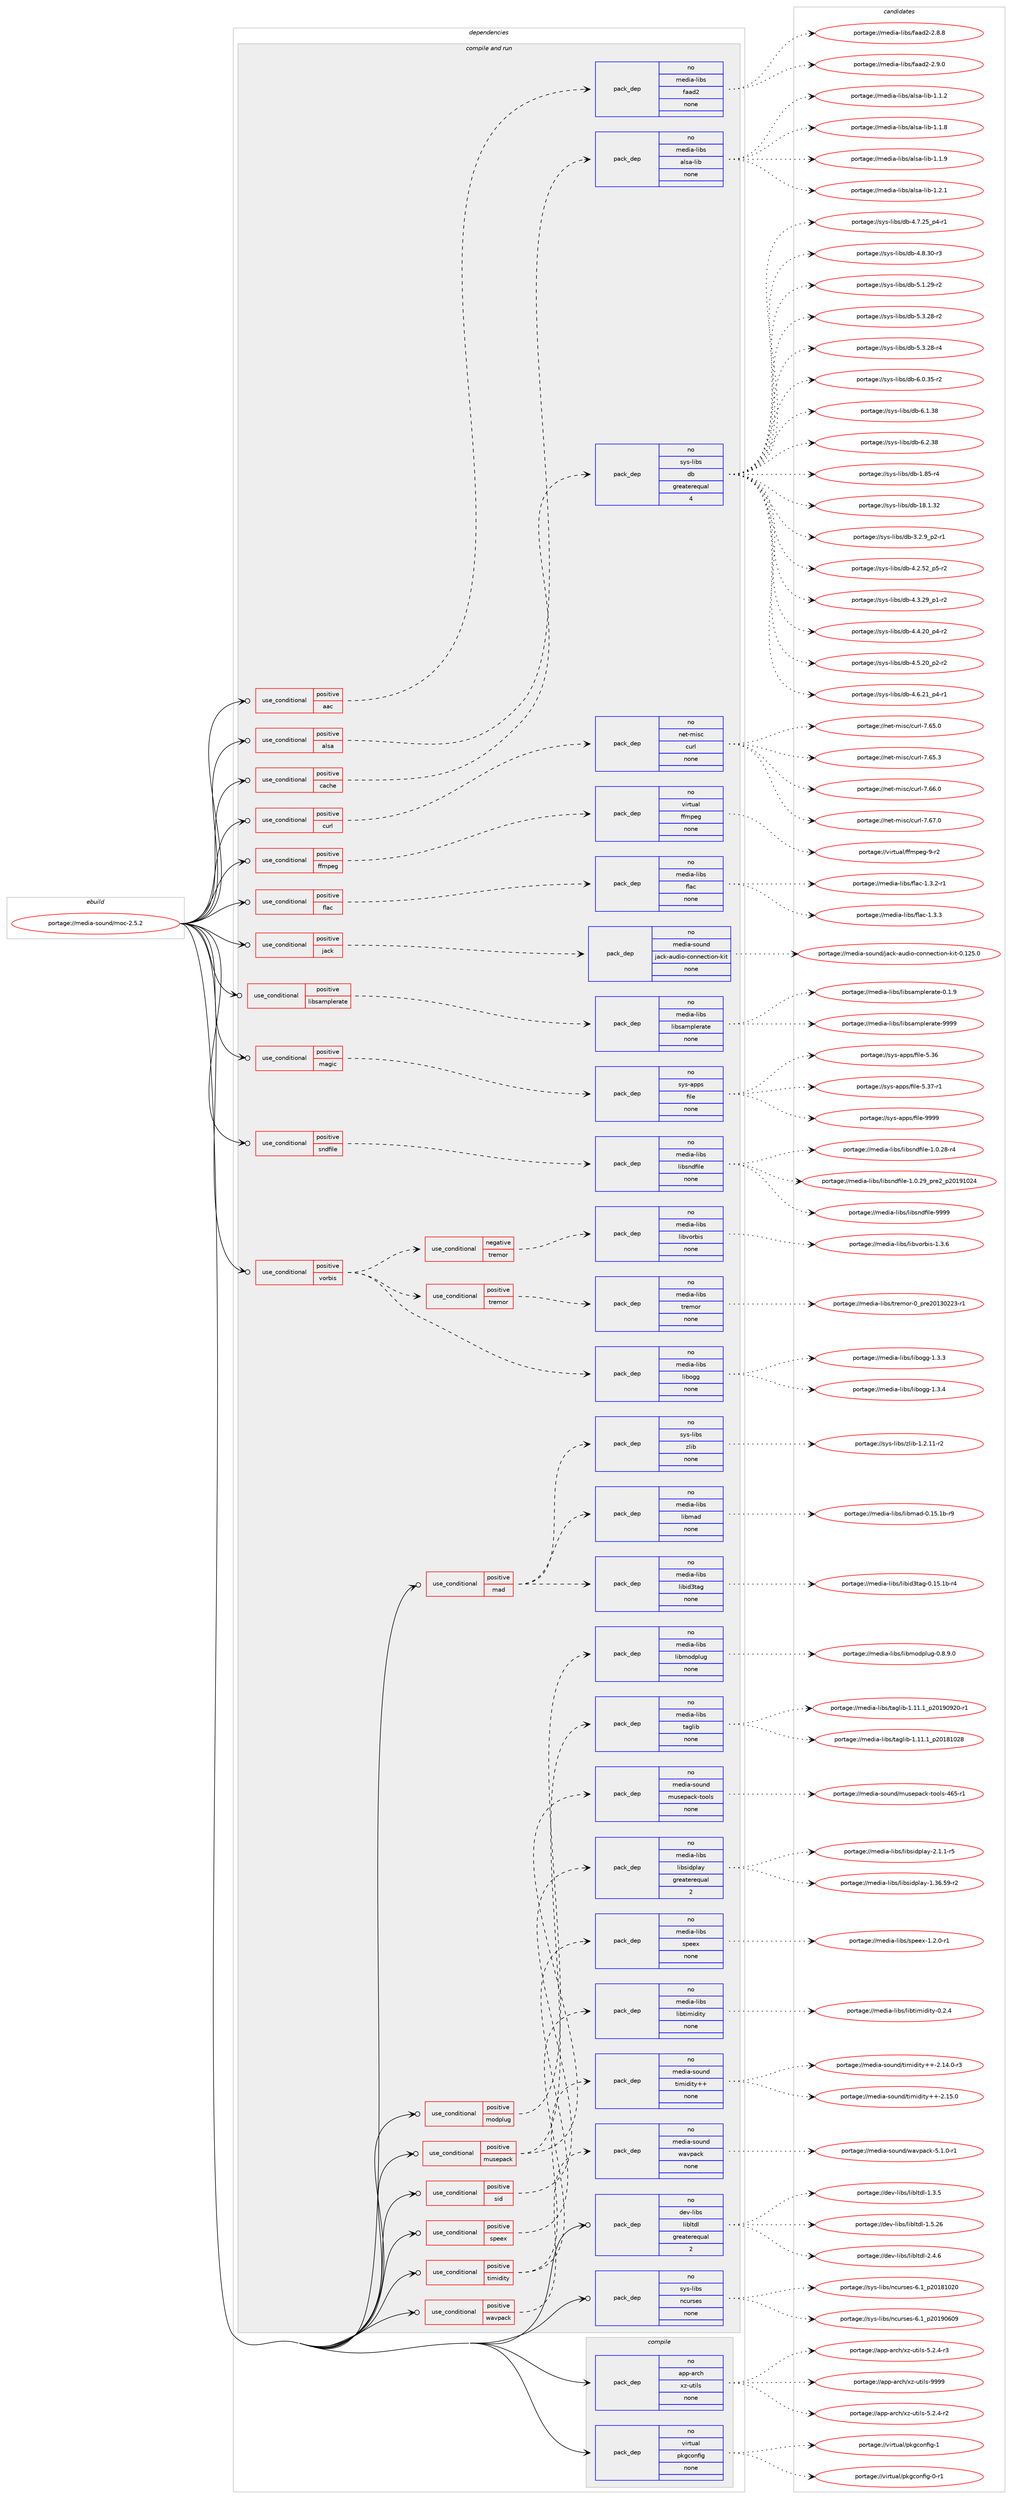 digraph prolog {

# *************
# Graph options
# *************

newrank=true;
concentrate=true;
compound=true;
graph [rankdir=LR,fontname=Helvetica,fontsize=10,ranksep=1.5];#, ranksep=2.5, nodesep=0.2];
edge  [arrowhead=vee];
node  [fontname=Helvetica,fontsize=10];

# **********
# The ebuild
# **********

subgraph cluster_leftcol {
color=gray;
rank=same;
label=<<i>ebuild</i>>;
id [label="portage://media-sound/moc-2.5.2", color=red, width=4, href="../media-sound/moc-2.5.2.svg"];
}

# ****************
# The dependencies
# ****************

subgraph cluster_midcol {
color=gray;
label=<<i>dependencies</i>>;
subgraph cluster_compile {
fillcolor="#eeeeee";
style=filled;
label=<<i>compile</i>>;
subgraph pack245144 {
dependency333395 [label=<<TABLE BORDER="0" CELLBORDER="1" CELLSPACING="0" CELLPADDING="4" WIDTH="220"><TR><TD ROWSPAN="6" CELLPADDING="30">pack_dep</TD></TR><TR><TD WIDTH="110">no</TD></TR><TR><TD>app-arch</TD></TR><TR><TD>xz-utils</TD></TR><TR><TD>none</TD></TR><TR><TD></TD></TR></TABLE>>, shape=none, color=blue];
}
id:e -> dependency333395:w [weight=20,style="solid",arrowhead="vee"];
subgraph pack245145 {
dependency333396 [label=<<TABLE BORDER="0" CELLBORDER="1" CELLSPACING="0" CELLPADDING="4" WIDTH="220"><TR><TD ROWSPAN="6" CELLPADDING="30">pack_dep</TD></TR><TR><TD WIDTH="110">no</TD></TR><TR><TD>virtual</TD></TR><TR><TD>pkgconfig</TD></TR><TR><TD>none</TD></TR><TR><TD></TD></TR></TABLE>>, shape=none, color=blue];
}
id:e -> dependency333396:w [weight=20,style="solid",arrowhead="vee"];
}
subgraph cluster_compileandrun {
fillcolor="#eeeeee";
style=filled;
label=<<i>compile and run</i>>;
subgraph cond82780 {
dependency333397 [label=<<TABLE BORDER="0" CELLBORDER="1" CELLSPACING="0" CELLPADDING="4"><TR><TD ROWSPAN="3" CELLPADDING="10">use_conditional</TD></TR><TR><TD>positive</TD></TR><TR><TD>aac</TD></TR></TABLE>>, shape=none, color=red];
subgraph pack245146 {
dependency333398 [label=<<TABLE BORDER="0" CELLBORDER="1" CELLSPACING="0" CELLPADDING="4" WIDTH="220"><TR><TD ROWSPAN="6" CELLPADDING="30">pack_dep</TD></TR><TR><TD WIDTH="110">no</TD></TR><TR><TD>media-libs</TD></TR><TR><TD>faad2</TD></TR><TR><TD>none</TD></TR><TR><TD></TD></TR></TABLE>>, shape=none, color=blue];
}
dependency333397:e -> dependency333398:w [weight=20,style="dashed",arrowhead="vee"];
}
id:e -> dependency333397:w [weight=20,style="solid",arrowhead="odotvee"];
subgraph cond82781 {
dependency333399 [label=<<TABLE BORDER="0" CELLBORDER="1" CELLSPACING="0" CELLPADDING="4"><TR><TD ROWSPAN="3" CELLPADDING="10">use_conditional</TD></TR><TR><TD>positive</TD></TR><TR><TD>alsa</TD></TR></TABLE>>, shape=none, color=red];
subgraph pack245147 {
dependency333400 [label=<<TABLE BORDER="0" CELLBORDER="1" CELLSPACING="0" CELLPADDING="4" WIDTH="220"><TR><TD ROWSPAN="6" CELLPADDING="30">pack_dep</TD></TR><TR><TD WIDTH="110">no</TD></TR><TR><TD>media-libs</TD></TR><TR><TD>alsa-lib</TD></TR><TR><TD>none</TD></TR><TR><TD></TD></TR></TABLE>>, shape=none, color=blue];
}
dependency333399:e -> dependency333400:w [weight=20,style="dashed",arrowhead="vee"];
}
id:e -> dependency333399:w [weight=20,style="solid",arrowhead="odotvee"];
subgraph cond82782 {
dependency333401 [label=<<TABLE BORDER="0" CELLBORDER="1" CELLSPACING="0" CELLPADDING="4"><TR><TD ROWSPAN="3" CELLPADDING="10">use_conditional</TD></TR><TR><TD>positive</TD></TR><TR><TD>cache</TD></TR></TABLE>>, shape=none, color=red];
subgraph pack245148 {
dependency333402 [label=<<TABLE BORDER="0" CELLBORDER="1" CELLSPACING="0" CELLPADDING="4" WIDTH="220"><TR><TD ROWSPAN="6" CELLPADDING="30">pack_dep</TD></TR><TR><TD WIDTH="110">no</TD></TR><TR><TD>sys-libs</TD></TR><TR><TD>db</TD></TR><TR><TD>greaterequal</TD></TR><TR><TD>4</TD></TR></TABLE>>, shape=none, color=blue];
}
dependency333401:e -> dependency333402:w [weight=20,style="dashed",arrowhead="vee"];
}
id:e -> dependency333401:w [weight=20,style="solid",arrowhead="odotvee"];
subgraph cond82783 {
dependency333403 [label=<<TABLE BORDER="0" CELLBORDER="1" CELLSPACING="0" CELLPADDING="4"><TR><TD ROWSPAN="3" CELLPADDING="10">use_conditional</TD></TR><TR><TD>positive</TD></TR><TR><TD>curl</TD></TR></TABLE>>, shape=none, color=red];
subgraph pack245149 {
dependency333404 [label=<<TABLE BORDER="0" CELLBORDER="1" CELLSPACING="0" CELLPADDING="4" WIDTH="220"><TR><TD ROWSPAN="6" CELLPADDING="30">pack_dep</TD></TR><TR><TD WIDTH="110">no</TD></TR><TR><TD>net-misc</TD></TR><TR><TD>curl</TD></TR><TR><TD>none</TD></TR><TR><TD></TD></TR></TABLE>>, shape=none, color=blue];
}
dependency333403:e -> dependency333404:w [weight=20,style="dashed",arrowhead="vee"];
}
id:e -> dependency333403:w [weight=20,style="solid",arrowhead="odotvee"];
subgraph cond82784 {
dependency333405 [label=<<TABLE BORDER="0" CELLBORDER="1" CELLSPACING="0" CELLPADDING="4"><TR><TD ROWSPAN="3" CELLPADDING="10">use_conditional</TD></TR><TR><TD>positive</TD></TR><TR><TD>ffmpeg</TD></TR></TABLE>>, shape=none, color=red];
subgraph pack245150 {
dependency333406 [label=<<TABLE BORDER="0" CELLBORDER="1" CELLSPACING="0" CELLPADDING="4" WIDTH="220"><TR><TD ROWSPAN="6" CELLPADDING="30">pack_dep</TD></TR><TR><TD WIDTH="110">no</TD></TR><TR><TD>virtual</TD></TR><TR><TD>ffmpeg</TD></TR><TR><TD>none</TD></TR><TR><TD></TD></TR></TABLE>>, shape=none, color=blue];
}
dependency333405:e -> dependency333406:w [weight=20,style="dashed",arrowhead="vee"];
}
id:e -> dependency333405:w [weight=20,style="solid",arrowhead="odotvee"];
subgraph cond82785 {
dependency333407 [label=<<TABLE BORDER="0" CELLBORDER="1" CELLSPACING="0" CELLPADDING="4"><TR><TD ROWSPAN="3" CELLPADDING="10">use_conditional</TD></TR><TR><TD>positive</TD></TR><TR><TD>flac</TD></TR></TABLE>>, shape=none, color=red];
subgraph pack245151 {
dependency333408 [label=<<TABLE BORDER="0" CELLBORDER="1" CELLSPACING="0" CELLPADDING="4" WIDTH="220"><TR><TD ROWSPAN="6" CELLPADDING="30">pack_dep</TD></TR><TR><TD WIDTH="110">no</TD></TR><TR><TD>media-libs</TD></TR><TR><TD>flac</TD></TR><TR><TD>none</TD></TR><TR><TD></TD></TR></TABLE>>, shape=none, color=blue];
}
dependency333407:e -> dependency333408:w [weight=20,style="dashed",arrowhead="vee"];
}
id:e -> dependency333407:w [weight=20,style="solid",arrowhead="odotvee"];
subgraph cond82786 {
dependency333409 [label=<<TABLE BORDER="0" CELLBORDER="1" CELLSPACING="0" CELLPADDING="4"><TR><TD ROWSPAN="3" CELLPADDING="10">use_conditional</TD></TR><TR><TD>positive</TD></TR><TR><TD>jack</TD></TR></TABLE>>, shape=none, color=red];
subgraph pack245152 {
dependency333410 [label=<<TABLE BORDER="0" CELLBORDER="1" CELLSPACING="0" CELLPADDING="4" WIDTH="220"><TR><TD ROWSPAN="6" CELLPADDING="30">pack_dep</TD></TR><TR><TD WIDTH="110">no</TD></TR><TR><TD>media-sound</TD></TR><TR><TD>jack-audio-connection-kit</TD></TR><TR><TD>none</TD></TR><TR><TD></TD></TR></TABLE>>, shape=none, color=blue];
}
dependency333409:e -> dependency333410:w [weight=20,style="dashed",arrowhead="vee"];
}
id:e -> dependency333409:w [weight=20,style="solid",arrowhead="odotvee"];
subgraph cond82787 {
dependency333411 [label=<<TABLE BORDER="0" CELLBORDER="1" CELLSPACING="0" CELLPADDING="4"><TR><TD ROWSPAN="3" CELLPADDING="10">use_conditional</TD></TR><TR><TD>positive</TD></TR><TR><TD>libsamplerate</TD></TR></TABLE>>, shape=none, color=red];
subgraph pack245153 {
dependency333412 [label=<<TABLE BORDER="0" CELLBORDER="1" CELLSPACING="0" CELLPADDING="4" WIDTH="220"><TR><TD ROWSPAN="6" CELLPADDING="30">pack_dep</TD></TR><TR><TD WIDTH="110">no</TD></TR><TR><TD>media-libs</TD></TR><TR><TD>libsamplerate</TD></TR><TR><TD>none</TD></TR><TR><TD></TD></TR></TABLE>>, shape=none, color=blue];
}
dependency333411:e -> dependency333412:w [weight=20,style="dashed",arrowhead="vee"];
}
id:e -> dependency333411:w [weight=20,style="solid",arrowhead="odotvee"];
subgraph cond82788 {
dependency333413 [label=<<TABLE BORDER="0" CELLBORDER="1" CELLSPACING="0" CELLPADDING="4"><TR><TD ROWSPAN="3" CELLPADDING="10">use_conditional</TD></TR><TR><TD>positive</TD></TR><TR><TD>mad</TD></TR></TABLE>>, shape=none, color=red];
subgraph pack245154 {
dependency333414 [label=<<TABLE BORDER="0" CELLBORDER="1" CELLSPACING="0" CELLPADDING="4" WIDTH="220"><TR><TD ROWSPAN="6" CELLPADDING="30">pack_dep</TD></TR><TR><TD WIDTH="110">no</TD></TR><TR><TD>media-libs</TD></TR><TR><TD>libmad</TD></TR><TR><TD>none</TD></TR><TR><TD></TD></TR></TABLE>>, shape=none, color=blue];
}
dependency333413:e -> dependency333414:w [weight=20,style="dashed",arrowhead="vee"];
subgraph pack245155 {
dependency333415 [label=<<TABLE BORDER="0" CELLBORDER="1" CELLSPACING="0" CELLPADDING="4" WIDTH="220"><TR><TD ROWSPAN="6" CELLPADDING="30">pack_dep</TD></TR><TR><TD WIDTH="110">no</TD></TR><TR><TD>sys-libs</TD></TR><TR><TD>zlib</TD></TR><TR><TD>none</TD></TR><TR><TD></TD></TR></TABLE>>, shape=none, color=blue];
}
dependency333413:e -> dependency333415:w [weight=20,style="dashed",arrowhead="vee"];
subgraph pack245156 {
dependency333416 [label=<<TABLE BORDER="0" CELLBORDER="1" CELLSPACING="0" CELLPADDING="4" WIDTH="220"><TR><TD ROWSPAN="6" CELLPADDING="30">pack_dep</TD></TR><TR><TD WIDTH="110">no</TD></TR><TR><TD>media-libs</TD></TR><TR><TD>libid3tag</TD></TR><TR><TD>none</TD></TR><TR><TD></TD></TR></TABLE>>, shape=none, color=blue];
}
dependency333413:e -> dependency333416:w [weight=20,style="dashed",arrowhead="vee"];
}
id:e -> dependency333413:w [weight=20,style="solid",arrowhead="odotvee"];
subgraph cond82789 {
dependency333417 [label=<<TABLE BORDER="0" CELLBORDER="1" CELLSPACING="0" CELLPADDING="4"><TR><TD ROWSPAN="3" CELLPADDING="10">use_conditional</TD></TR><TR><TD>positive</TD></TR><TR><TD>magic</TD></TR></TABLE>>, shape=none, color=red];
subgraph pack245157 {
dependency333418 [label=<<TABLE BORDER="0" CELLBORDER="1" CELLSPACING="0" CELLPADDING="4" WIDTH="220"><TR><TD ROWSPAN="6" CELLPADDING="30">pack_dep</TD></TR><TR><TD WIDTH="110">no</TD></TR><TR><TD>sys-apps</TD></TR><TR><TD>file</TD></TR><TR><TD>none</TD></TR><TR><TD></TD></TR></TABLE>>, shape=none, color=blue];
}
dependency333417:e -> dependency333418:w [weight=20,style="dashed",arrowhead="vee"];
}
id:e -> dependency333417:w [weight=20,style="solid",arrowhead="odotvee"];
subgraph cond82790 {
dependency333419 [label=<<TABLE BORDER="0" CELLBORDER="1" CELLSPACING="0" CELLPADDING="4"><TR><TD ROWSPAN="3" CELLPADDING="10">use_conditional</TD></TR><TR><TD>positive</TD></TR><TR><TD>modplug</TD></TR></TABLE>>, shape=none, color=red];
subgraph pack245158 {
dependency333420 [label=<<TABLE BORDER="0" CELLBORDER="1" CELLSPACING="0" CELLPADDING="4" WIDTH="220"><TR><TD ROWSPAN="6" CELLPADDING="30">pack_dep</TD></TR><TR><TD WIDTH="110">no</TD></TR><TR><TD>media-libs</TD></TR><TR><TD>libmodplug</TD></TR><TR><TD>none</TD></TR><TR><TD></TD></TR></TABLE>>, shape=none, color=blue];
}
dependency333419:e -> dependency333420:w [weight=20,style="dashed",arrowhead="vee"];
}
id:e -> dependency333419:w [weight=20,style="solid",arrowhead="odotvee"];
subgraph cond82791 {
dependency333421 [label=<<TABLE BORDER="0" CELLBORDER="1" CELLSPACING="0" CELLPADDING="4"><TR><TD ROWSPAN="3" CELLPADDING="10">use_conditional</TD></TR><TR><TD>positive</TD></TR><TR><TD>musepack</TD></TR></TABLE>>, shape=none, color=red];
subgraph pack245159 {
dependency333422 [label=<<TABLE BORDER="0" CELLBORDER="1" CELLSPACING="0" CELLPADDING="4" WIDTH="220"><TR><TD ROWSPAN="6" CELLPADDING="30">pack_dep</TD></TR><TR><TD WIDTH="110">no</TD></TR><TR><TD>media-sound</TD></TR><TR><TD>musepack-tools</TD></TR><TR><TD>none</TD></TR><TR><TD></TD></TR></TABLE>>, shape=none, color=blue];
}
dependency333421:e -> dependency333422:w [weight=20,style="dashed",arrowhead="vee"];
subgraph pack245160 {
dependency333423 [label=<<TABLE BORDER="0" CELLBORDER="1" CELLSPACING="0" CELLPADDING="4" WIDTH="220"><TR><TD ROWSPAN="6" CELLPADDING="30">pack_dep</TD></TR><TR><TD WIDTH="110">no</TD></TR><TR><TD>media-libs</TD></TR><TR><TD>taglib</TD></TR><TR><TD>none</TD></TR><TR><TD></TD></TR></TABLE>>, shape=none, color=blue];
}
dependency333421:e -> dependency333423:w [weight=20,style="dashed",arrowhead="vee"];
}
id:e -> dependency333421:w [weight=20,style="solid",arrowhead="odotvee"];
subgraph cond82792 {
dependency333424 [label=<<TABLE BORDER="0" CELLBORDER="1" CELLSPACING="0" CELLPADDING="4"><TR><TD ROWSPAN="3" CELLPADDING="10">use_conditional</TD></TR><TR><TD>positive</TD></TR><TR><TD>sid</TD></TR></TABLE>>, shape=none, color=red];
subgraph pack245161 {
dependency333425 [label=<<TABLE BORDER="0" CELLBORDER="1" CELLSPACING="0" CELLPADDING="4" WIDTH="220"><TR><TD ROWSPAN="6" CELLPADDING="30">pack_dep</TD></TR><TR><TD WIDTH="110">no</TD></TR><TR><TD>media-libs</TD></TR><TR><TD>libsidplay</TD></TR><TR><TD>greaterequal</TD></TR><TR><TD>2</TD></TR></TABLE>>, shape=none, color=blue];
}
dependency333424:e -> dependency333425:w [weight=20,style="dashed",arrowhead="vee"];
}
id:e -> dependency333424:w [weight=20,style="solid",arrowhead="odotvee"];
subgraph cond82793 {
dependency333426 [label=<<TABLE BORDER="0" CELLBORDER="1" CELLSPACING="0" CELLPADDING="4"><TR><TD ROWSPAN="3" CELLPADDING="10">use_conditional</TD></TR><TR><TD>positive</TD></TR><TR><TD>sndfile</TD></TR></TABLE>>, shape=none, color=red];
subgraph pack245162 {
dependency333427 [label=<<TABLE BORDER="0" CELLBORDER="1" CELLSPACING="0" CELLPADDING="4" WIDTH="220"><TR><TD ROWSPAN="6" CELLPADDING="30">pack_dep</TD></TR><TR><TD WIDTH="110">no</TD></TR><TR><TD>media-libs</TD></TR><TR><TD>libsndfile</TD></TR><TR><TD>none</TD></TR><TR><TD></TD></TR></TABLE>>, shape=none, color=blue];
}
dependency333426:e -> dependency333427:w [weight=20,style="dashed",arrowhead="vee"];
}
id:e -> dependency333426:w [weight=20,style="solid",arrowhead="odotvee"];
subgraph cond82794 {
dependency333428 [label=<<TABLE BORDER="0" CELLBORDER="1" CELLSPACING="0" CELLPADDING="4"><TR><TD ROWSPAN="3" CELLPADDING="10">use_conditional</TD></TR><TR><TD>positive</TD></TR><TR><TD>speex</TD></TR></TABLE>>, shape=none, color=red];
subgraph pack245163 {
dependency333429 [label=<<TABLE BORDER="0" CELLBORDER="1" CELLSPACING="0" CELLPADDING="4" WIDTH="220"><TR><TD ROWSPAN="6" CELLPADDING="30">pack_dep</TD></TR><TR><TD WIDTH="110">no</TD></TR><TR><TD>media-libs</TD></TR><TR><TD>speex</TD></TR><TR><TD>none</TD></TR><TR><TD></TD></TR></TABLE>>, shape=none, color=blue];
}
dependency333428:e -> dependency333429:w [weight=20,style="dashed",arrowhead="vee"];
}
id:e -> dependency333428:w [weight=20,style="solid",arrowhead="odotvee"];
subgraph cond82795 {
dependency333430 [label=<<TABLE BORDER="0" CELLBORDER="1" CELLSPACING="0" CELLPADDING="4"><TR><TD ROWSPAN="3" CELLPADDING="10">use_conditional</TD></TR><TR><TD>positive</TD></TR><TR><TD>timidity</TD></TR></TABLE>>, shape=none, color=red];
subgraph pack245164 {
dependency333431 [label=<<TABLE BORDER="0" CELLBORDER="1" CELLSPACING="0" CELLPADDING="4" WIDTH="220"><TR><TD ROWSPAN="6" CELLPADDING="30">pack_dep</TD></TR><TR><TD WIDTH="110">no</TD></TR><TR><TD>media-libs</TD></TR><TR><TD>libtimidity</TD></TR><TR><TD>none</TD></TR><TR><TD></TD></TR></TABLE>>, shape=none, color=blue];
}
dependency333430:e -> dependency333431:w [weight=20,style="dashed",arrowhead="vee"];
subgraph pack245165 {
dependency333432 [label=<<TABLE BORDER="0" CELLBORDER="1" CELLSPACING="0" CELLPADDING="4" WIDTH="220"><TR><TD ROWSPAN="6" CELLPADDING="30">pack_dep</TD></TR><TR><TD WIDTH="110">no</TD></TR><TR><TD>media-sound</TD></TR><TR><TD>timidity++</TD></TR><TR><TD>none</TD></TR><TR><TD></TD></TR></TABLE>>, shape=none, color=blue];
}
dependency333430:e -> dependency333432:w [weight=20,style="dashed",arrowhead="vee"];
}
id:e -> dependency333430:w [weight=20,style="solid",arrowhead="odotvee"];
subgraph cond82796 {
dependency333433 [label=<<TABLE BORDER="0" CELLBORDER="1" CELLSPACING="0" CELLPADDING="4"><TR><TD ROWSPAN="3" CELLPADDING="10">use_conditional</TD></TR><TR><TD>positive</TD></TR><TR><TD>vorbis</TD></TR></TABLE>>, shape=none, color=red];
subgraph pack245166 {
dependency333434 [label=<<TABLE BORDER="0" CELLBORDER="1" CELLSPACING="0" CELLPADDING="4" WIDTH="220"><TR><TD ROWSPAN="6" CELLPADDING="30">pack_dep</TD></TR><TR><TD WIDTH="110">no</TD></TR><TR><TD>media-libs</TD></TR><TR><TD>libogg</TD></TR><TR><TD>none</TD></TR><TR><TD></TD></TR></TABLE>>, shape=none, color=blue];
}
dependency333433:e -> dependency333434:w [weight=20,style="dashed",arrowhead="vee"];
subgraph cond82797 {
dependency333435 [label=<<TABLE BORDER="0" CELLBORDER="1" CELLSPACING="0" CELLPADDING="4"><TR><TD ROWSPAN="3" CELLPADDING="10">use_conditional</TD></TR><TR><TD>positive</TD></TR><TR><TD>tremor</TD></TR></TABLE>>, shape=none, color=red];
subgraph pack245167 {
dependency333436 [label=<<TABLE BORDER="0" CELLBORDER="1" CELLSPACING="0" CELLPADDING="4" WIDTH="220"><TR><TD ROWSPAN="6" CELLPADDING="30">pack_dep</TD></TR><TR><TD WIDTH="110">no</TD></TR><TR><TD>media-libs</TD></TR><TR><TD>tremor</TD></TR><TR><TD>none</TD></TR><TR><TD></TD></TR></TABLE>>, shape=none, color=blue];
}
dependency333435:e -> dependency333436:w [weight=20,style="dashed",arrowhead="vee"];
}
dependency333433:e -> dependency333435:w [weight=20,style="dashed",arrowhead="vee"];
subgraph cond82798 {
dependency333437 [label=<<TABLE BORDER="0" CELLBORDER="1" CELLSPACING="0" CELLPADDING="4"><TR><TD ROWSPAN="3" CELLPADDING="10">use_conditional</TD></TR><TR><TD>negative</TD></TR><TR><TD>tremor</TD></TR></TABLE>>, shape=none, color=red];
subgraph pack245168 {
dependency333438 [label=<<TABLE BORDER="0" CELLBORDER="1" CELLSPACING="0" CELLPADDING="4" WIDTH="220"><TR><TD ROWSPAN="6" CELLPADDING="30">pack_dep</TD></TR><TR><TD WIDTH="110">no</TD></TR><TR><TD>media-libs</TD></TR><TR><TD>libvorbis</TD></TR><TR><TD>none</TD></TR><TR><TD></TD></TR></TABLE>>, shape=none, color=blue];
}
dependency333437:e -> dependency333438:w [weight=20,style="dashed",arrowhead="vee"];
}
dependency333433:e -> dependency333437:w [weight=20,style="dashed",arrowhead="vee"];
}
id:e -> dependency333433:w [weight=20,style="solid",arrowhead="odotvee"];
subgraph cond82799 {
dependency333439 [label=<<TABLE BORDER="0" CELLBORDER="1" CELLSPACING="0" CELLPADDING="4"><TR><TD ROWSPAN="3" CELLPADDING="10">use_conditional</TD></TR><TR><TD>positive</TD></TR><TR><TD>wavpack</TD></TR></TABLE>>, shape=none, color=red];
subgraph pack245169 {
dependency333440 [label=<<TABLE BORDER="0" CELLBORDER="1" CELLSPACING="0" CELLPADDING="4" WIDTH="220"><TR><TD ROWSPAN="6" CELLPADDING="30">pack_dep</TD></TR><TR><TD WIDTH="110">no</TD></TR><TR><TD>media-sound</TD></TR><TR><TD>wavpack</TD></TR><TR><TD>none</TD></TR><TR><TD></TD></TR></TABLE>>, shape=none, color=blue];
}
dependency333439:e -> dependency333440:w [weight=20,style="dashed",arrowhead="vee"];
}
id:e -> dependency333439:w [weight=20,style="solid",arrowhead="odotvee"];
subgraph pack245170 {
dependency333441 [label=<<TABLE BORDER="0" CELLBORDER="1" CELLSPACING="0" CELLPADDING="4" WIDTH="220"><TR><TD ROWSPAN="6" CELLPADDING="30">pack_dep</TD></TR><TR><TD WIDTH="110">no</TD></TR><TR><TD>dev-libs</TD></TR><TR><TD>libltdl</TD></TR><TR><TD>greaterequal</TD></TR><TR><TD>2</TD></TR></TABLE>>, shape=none, color=blue];
}
id:e -> dependency333441:w [weight=20,style="solid",arrowhead="odotvee"];
subgraph pack245171 {
dependency333442 [label=<<TABLE BORDER="0" CELLBORDER="1" CELLSPACING="0" CELLPADDING="4" WIDTH="220"><TR><TD ROWSPAN="6" CELLPADDING="30">pack_dep</TD></TR><TR><TD WIDTH="110">no</TD></TR><TR><TD>sys-libs</TD></TR><TR><TD>ncurses</TD></TR><TR><TD>none</TD></TR><TR><TD></TD></TR></TABLE>>, shape=none, color=blue];
}
id:e -> dependency333442:w [weight=20,style="solid",arrowhead="odotvee"];
}
subgraph cluster_run {
fillcolor="#eeeeee";
style=filled;
label=<<i>run</i>>;
}
}

# **************
# The candidates
# **************

subgraph cluster_choices {
rank=same;
color=gray;
label=<<i>candidates</i>>;

subgraph choice245144 {
color=black;
nodesep=1;
choiceportage9711211245971149910447120122451171161051081154553465046524511450 [label="portage://app-arch/xz-utils-5.2.4-r2", color=red, width=4,href="../app-arch/xz-utils-5.2.4-r2.svg"];
choiceportage9711211245971149910447120122451171161051081154553465046524511451 [label="portage://app-arch/xz-utils-5.2.4-r3", color=red, width=4,href="../app-arch/xz-utils-5.2.4-r3.svg"];
choiceportage9711211245971149910447120122451171161051081154557575757 [label="portage://app-arch/xz-utils-9999", color=red, width=4,href="../app-arch/xz-utils-9999.svg"];
dependency333395:e -> choiceportage9711211245971149910447120122451171161051081154553465046524511450:w [style=dotted,weight="100"];
dependency333395:e -> choiceportage9711211245971149910447120122451171161051081154553465046524511451:w [style=dotted,weight="100"];
dependency333395:e -> choiceportage9711211245971149910447120122451171161051081154557575757:w [style=dotted,weight="100"];
}
subgraph choice245145 {
color=black;
nodesep=1;
choiceportage11810511411611797108471121071039911111010210510345484511449 [label="portage://virtual/pkgconfig-0-r1", color=red, width=4,href="../virtual/pkgconfig-0-r1.svg"];
choiceportage1181051141161179710847112107103991111101021051034549 [label="portage://virtual/pkgconfig-1", color=red, width=4,href="../virtual/pkgconfig-1.svg"];
dependency333396:e -> choiceportage11810511411611797108471121071039911111010210510345484511449:w [style=dotted,weight="100"];
dependency333396:e -> choiceportage1181051141161179710847112107103991111101021051034549:w [style=dotted,weight="100"];
}
subgraph choice245146 {
color=black;
nodesep=1;
choiceportage10910110010597451081059811547102979710050455046564656 [label="portage://media-libs/faad2-2.8.8", color=red, width=4,href="../media-libs/faad2-2.8.8.svg"];
choiceportage10910110010597451081059811547102979710050455046574648 [label="portage://media-libs/faad2-2.9.0", color=red, width=4,href="../media-libs/faad2-2.9.0.svg"];
dependency333398:e -> choiceportage10910110010597451081059811547102979710050455046564656:w [style=dotted,weight="100"];
dependency333398:e -> choiceportage10910110010597451081059811547102979710050455046574648:w [style=dotted,weight="100"];
}
subgraph choice245147 {
color=black;
nodesep=1;
choiceportage1091011001059745108105981154797108115974510810598454946494650 [label="portage://media-libs/alsa-lib-1.1.2", color=red, width=4,href="../media-libs/alsa-lib-1.1.2.svg"];
choiceportage1091011001059745108105981154797108115974510810598454946494656 [label="portage://media-libs/alsa-lib-1.1.8", color=red, width=4,href="../media-libs/alsa-lib-1.1.8.svg"];
choiceportage1091011001059745108105981154797108115974510810598454946494657 [label="portage://media-libs/alsa-lib-1.1.9", color=red, width=4,href="../media-libs/alsa-lib-1.1.9.svg"];
choiceportage1091011001059745108105981154797108115974510810598454946504649 [label="portage://media-libs/alsa-lib-1.2.1", color=red, width=4,href="../media-libs/alsa-lib-1.2.1.svg"];
dependency333400:e -> choiceportage1091011001059745108105981154797108115974510810598454946494650:w [style=dotted,weight="100"];
dependency333400:e -> choiceportage1091011001059745108105981154797108115974510810598454946494656:w [style=dotted,weight="100"];
dependency333400:e -> choiceportage1091011001059745108105981154797108115974510810598454946494657:w [style=dotted,weight="100"];
dependency333400:e -> choiceportage1091011001059745108105981154797108115974510810598454946504649:w [style=dotted,weight="100"];
}
subgraph choice245148 {
color=black;
nodesep=1;
choiceportage1151211154510810598115471009845494656534511452 [label="portage://sys-libs/db-1.85-r4", color=red, width=4,href="../sys-libs/db-1.85-r4.svg"];
choiceportage115121115451081059811547100984549564649465150 [label="portage://sys-libs/db-18.1.32", color=red, width=4,href="../sys-libs/db-18.1.32.svg"];
choiceportage1151211154510810598115471009845514650465795112504511449 [label="portage://sys-libs/db-3.2.9_p2-r1", color=red, width=4,href="../sys-libs/db-3.2.9_p2-r1.svg"];
choiceportage115121115451081059811547100984552465046535095112534511450 [label="portage://sys-libs/db-4.2.52_p5-r2", color=red, width=4,href="../sys-libs/db-4.2.52_p5-r2.svg"];
choiceportage115121115451081059811547100984552465146505795112494511450 [label="portage://sys-libs/db-4.3.29_p1-r2", color=red, width=4,href="../sys-libs/db-4.3.29_p1-r2.svg"];
choiceportage115121115451081059811547100984552465246504895112524511450 [label="portage://sys-libs/db-4.4.20_p4-r2", color=red, width=4,href="../sys-libs/db-4.4.20_p4-r2.svg"];
choiceportage115121115451081059811547100984552465346504895112504511450 [label="portage://sys-libs/db-4.5.20_p2-r2", color=red, width=4,href="../sys-libs/db-4.5.20_p2-r2.svg"];
choiceportage115121115451081059811547100984552465446504995112524511449 [label="portage://sys-libs/db-4.6.21_p4-r1", color=red, width=4,href="../sys-libs/db-4.6.21_p4-r1.svg"];
choiceportage115121115451081059811547100984552465546505395112524511449 [label="portage://sys-libs/db-4.7.25_p4-r1", color=red, width=4,href="../sys-libs/db-4.7.25_p4-r1.svg"];
choiceportage11512111545108105981154710098455246564651484511451 [label="portage://sys-libs/db-4.8.30-r3", color=red, width=4,href="../sys-libs/db-4.8.30-r3.svg"];
choiceportage11512111545108105981154710098455346494650574511450 [label="portage://sys-libs/db-5.1.29-r2", color=red, width=4,href="../sys-libs/db-5.1.29-r2.svg"];
choiceportage11512111545108105981154710098455346514650564511450 [label="portage://sys-libs/db-5.3.28-r2", color=red, width=4,href="../sys-libs/db-5.3.28-r2.svg"];
choiceportage11512111545108105981154710098455346514650564511452 [label="portage://sys-libs/db-5.3.28-r4", color=red, width=4,href="../sys-libs/db-5.3.28-r4.svg"];
choiceportage11512111545108105981154710098455446484651534511450 [label="portage://sys-libs/db-6.0.35-r2", color=red, width=4,href="../sys-libs/db-6.0.35-r2.svg"];
choiceportage1151211154510810598115471009845544649465156 [label="portage://sys-libs/db-6.1.38", color=red, width=4,href="../sys-libs/db-6.1.38.svg"];
choiceportage1151211154510810598115471009845544650465156 [label="portage://sys-libs/db-6.2.38", color=red, width=4,href="../sys-libs/db-6.2.38.svg"];
dependency333402:e -> choiceportage1151211154510810598115471009845494656534511452:w [style=dotted,weight="100"];
dependency333402:e -> choiceportage115121115451081059811547100984549564649465150:w [style=dotted,weight="100"];
dependency333402:e -> choiceportage1151211154510810598115471009845514650465795112504511449:w [style=dotted,weight="100"];
dependency333402:e -> choiceportage115121115451081059811547100984552465046535095112534511450:w [style=dotted,weight="100"];
dependency333402:e -> choiceportage115121115451081059811547100984552465146505795112494511450:w [style=dotted,weight="100"];
dependency333402:e -> choiceportage115121115451081059811547100984552465246504895112524511450:w [style=dotted,weight="100"];
dependency333402:e -> choiceportage115121115451081059811547100984552465346504895112504511450:w [style=dotted,weight="100"];
dependency333402:e -> choiceportage115121115451081059811547100984552465446504995112524511449:w [style=dotted,weight="100"];
dependency333402:e -> choiceportage115121115451081059811547100984552465546505395112524511449:w [style=dotted,weight="100"];
dependency333402:e -> choiceportage11512111545108105981154710098455246564651484511451:w [style=dotted,weight="100"];
dependency333402:e -> choiceportage11512111545108105981154710098455346494650574511450:w [style=dotted,weight="100"];
dependency333402:e -> choiceportage11512111545108105981154710098455346514650564511450:w [style=dotted,weight="100"];
dependency333402:e -> choiceportage11512111545108105981154710098455346514650564511452:w [style=dotted,weight="100"];
dependency333402:e -> choiceportage11512111545108105981154710098455446484651534511450:w [style=dotted,weight="100"];
dependency333402:e -> choiceportage1151211154510810598115471009845544649465156:w [style=dotted,weight="100"];
dependency333402:e -> choiceportage1151211154510810598115471009845544650465156:w [style=dotted,weight="100"];
}
subgraph choice245149 {
color=black;
nodesep=1;
choiceportage1101011164510910511599479911711410845554654534648 [label="portage://net-misc/curl-7.65.0", color=red, width=4,href="../net-misc/curl-7.65.0.svg"];
choiceportage1101011164510910511599479911711410845554654534651 [label="portage://net-misc/curl-7.65.3", color=red, width=4,href="../net-misc/curl-7.65.3.svg"];
choiceportage1101011164510910511599479911711410845554654544648 [label="portage://net-misc/curl-7.66.0", color=red, width=4,href="../net-misc/curl-7.66.0.svg"];
choiceportage1101011164510910511599479911711410845554654554648 [label="portage://net-misc/curl-7.67.0", color=red, width=4,href="../net-misc/curl-7.67.0.svg"];
dependency333404:e -> choiceportage1101011164510910511599479911711410845554654534648:w [style=dotted,weight="100"];
dependency333404:e -> choiceportage1101011164510910511599479911711410845554654534651:w [style=dotted,weight="100"];
dependency333404:e -> choiceportage1101011164510910511599479911711410845554654544648:w [style=dotted,weight="100"];
dependency333404:e -> choiceportage1101011164510910511599479911711410845554654554648:w [style=dotted,weight="100"];
}
subgraph choice245150 {
color=black;
nodesep=1;
choiceportage118105114116117971084710210210911210110345574511450 [label="portage://virtual/ffmpeg-9-r2", color=red, width=4,href="../virtual/ffmpeg-9-r2.svg"];
dependency333406:e -> choiceportage118105114116117971084710210210911210110345574511450:w [style=dotted,weight="100"];
}
subgraph choice245151 {
color=black;
nodesep=1;
choiceportage1091011001059745108105981154710210897994549465146504511449 [label="portage://media-libs/flac-1.3.2-r1", color=red, width=4,href="../media-libs/flac-1.3.2-r1.svg"];
choiceportage109101100105974510810598115471021089799454946514651 [label="portage://media-libs/flac-1.3.3", color=red, width=4,href="../media-libs/flac-1.3.3.svg"];
dependency333408:e -> choiceportage1091011001059745108105981154710210897994549465146504511449:w [style=dotted,weight="100"];
dependency333408:e -> choiceportage109101100105974510810598115471021089799454946514651:w [style=dotted,weight="100"];
}
subgraph choice245152 {
color=black;
nodesep=1;
choiceportage10910110010597451151111171101004710697991074597117100105111459911111011010199116105111110451071051164548464950534648 [label="portage://media-sound/jack-audio-connection-kit-0.125.0", color=red, width=4,href="../media-sound/jack-audio-connection-kit-0.125.0.svg"];
dependency333410:e -> choiceportage10910110010597451151111171101004710697991074597117100105111459911111011010199116105111110451071051164548464950534648:w [style=dotted,weight="100"];
}
subgraph choice245153 {
color=black;
nodesep=1;
choiceportage10910110010597451081059811547108105981159710911210810111497116101454846494657 [label="portage://media-libs/libsamplerate-0.1.9", color=red, width=4,href="../media-libs/libsamplerate-0.1.9.svg"];
choiceportage109101100105974510810598115471081059811597109112108101114971161014557575757 [label="portage://media-libs/libsamplerate-9999", color=red, width=4,href="../media-libs/libsamplerate-9999.svg"];
dependency333412:e -> choiceportage10910110010597451081059811547108105981159710911210810111497116101454846494657:w [style=dotted,weight="100"];
dependency333412:e -> choiceportage109101100105974510810598115471081059811597109112108101114971161014557575757:w [style=dotted,weight="100"];
}
subgraph choice245154 {
color=black;
nodesep=1;
choiceportage10910110010597451081059811547108105981099710045484649534649984511457 [label="portage://media-libs/libmad-0.15.1b-r9", color=red, width=4,href="../media-libs/libmad-0.15.1b-r9.svg"];
dependency333414:e -> choiceportage10910110010597451081059811547108105981099710045484649534649984511457:w [style=dotted,weight="100"];
}
subgraph choice245155 {
color=black;
nodesep=1;
choiceportage11512111545108105981154712210810598454946504649494511450 [label="portage://sys-libs/zlib-1.2.11-r2", color=red, width=4,href="../sys-libs/zlib-1.2.11-r2.svg"];
dependency333415:e -> choiceportage11512111545108105981154712210810598454946504649494511450:w [style=dotted,weight="100"];
}
subgraph choice245156 {
color=black;
nodesep=1;
choiceportage1091011001059745108105981154710810598105100511169710345484649534649984511452 [label="portage://media-libs/libid3tag-0.15.1b-r4", color=red, width=4,href="../media-libs/libid3tag-0.15.1b-r4.svg"];
dependency333416:e -> choiceportage1091011001059745108105981154710810598105100511169710345484649534649984511452:w [style=dotted,weight="100"];
}
subgraph choice245157 {
color=black;
nodesep=1;
choiceportage1151211154597112112115471021051081014553465154 [label="portage://sys-apps/file-5.36", color=red, width=4,href="../sys-apps/file-5.36.svg"];
choiceportage11512111545971121121154710210510810145534651554511449 [label="portage://sys-apps/file-5.37-r1", color=red, width=4,href="../sys-apps/file-5.37-r1.svg"];
choiceportage1151211154597112112115471021051081014557575757 [label="portage://sys-apps/file-9999", color=red, width=4,href="../sys-apps/file-9999.svg"];
dependency333418:e -> choiceportage1151211154597112112115471021051081014553465154:w [style=dotted,weight="100"];
dependency333418:e -> choiceportage11512111545971121121154710210510810145534651554511449:w [style=dotted,weight="100"];
dependency333418:e -> choiceportage1151211154597112112115471021051081014557575757:w [style=dotted,weight="100"];
}
subgraph choice245158 {
color=black;
nodesep=1;
choiceportage10910110010597451081059811547108105981091111001121081171034548465646574648 [label="portage://media-libs/libmodplug-0.8.9.0", color=red, width=4,href="../media-libs/libmodplug-0.8.9.0.svg"];
dependency333420:e -> choiceportage10910110010597451081059811547108105981091111001121081171034548465646574648:w [style=dotted,weight="100"];
}
subgraph choice245159 {
color=black;
nodesep=1;
choiceportage109101100105974511511111711010047109117115101112979910745116111111108115455254534511449 [label="portage://media-sound/musepack-tools-465-r1", color=red, width=4,href="../media-sound/musepack-tools-465-r1.svg"];
dependency333422:e -> choiceportage109101100105974511511111711010047109117115101112979910745116111111108115455254534511449:w [style=dotted,weight="100"];
}
subgraph choice245160 {
color=black;
nodesep=1;
choiceportage10910110010597451081059811547116971031081059845494649494649951125048495649485056 [label="portage://media-libs/taglib-1.11.1_p20181028", color=red, width=4,href="../media-libs/taglib-1.11.1_p20181028.svg"];
choiceportage109101100105974510810598115471169710310810598454946494946499511250484957485750484511449 [label="portage://media-libs/taglib-1.11.1_p20190920-r1", color=red, width=4,href="../media-libs/taglib-1.11.1_p20190920-r1.svg"];
dependency333423:e -> choiceportage10910110010597451081059811547116971031081059845494649494649951125048495649485056:w [style=dotted,weight="100"];
dependency333423:e -> choiceportage109101100105974510810598115471169710310810598454946494946499511250484957485750484511449:w [style=dotted,weight="100"];
}
subgraph choice245161 {
color=black;
nodesep=1;
choiceportage10910110010597451081059811547108105981151051001121089712145494651544653574511450 [label="portage://media-libs/libsidplay-1.36.59-r2", color=red, width=4,href="../media-libs/libsidplay-1.36.59-r2.svg"];
choiceportage1091011001059745108105981154710810598115105100112108971214550464946494511453 [label="portage://media-libs/libsidplay-2.1.1-r5", color=red, width=4,href="../media-libs/libsidplay-2.1.1-r5.svg"];
dependency333425:e -> choiceportage10910110010597451081059811547108105981151051001121089712145494651544653574511450:w [style=dotted,weight="100"];
dependency333425:e -> choiceportage1091011001059745108105981154710810598115105100112108971214550464946494511453:w [style=dotted,weight="100"];
}
subgraph choice245162 {
color=black;
nodesep=1;
choiceportage1091011001059745108105981154710810598115110100102105108101454946484650564511452 [label="portage://media-libs/libsndfile-1.0.28-r4", color=red, width=4,href="../media-libs/libsndfile-1.0.28-r4.svg"];
choiceportage1091011001059745108105981154710810598115110100102105108101454946484650579511211410150951125048495749485052 [label="portage://media-libs/libsndfile-1.0.29_pre2_p20191024", color=red, width=4,href="../media-libs/libsndfile-1.0.29_pre2_p20191024.svg"];
choiceportage10910110010597451081059811547108105981151101001021051081014557575757 [label="portage://media-libs/libsndfile-9999", color=red, width=4,href="../media-libs/libsndfile-9999.svg"];
dependency333427:e -> choiceportage1091011001059745108105981154710810598115110100102105108101454946484650564511452:w [style=dotted,weight="100"];
dependency333427:e -> choiceportage1091011001059745108105981154710810598115110100102105108101454946484650579511211410150951125048495749485052:w [style=dotted,weight="100"];
dependency333427:e -> choiceportage10910110010597451081059811547108105981151101001021051081014557575757:w [style=dotted,weight="100"];
}
subgraph choice245163 {
color=black;
nodesep=1;
choiceportage109101100105974510810598115471151121011011204549465046484511449 [label="portage://media-libs/speex-1.2.0-r1", color=red, width=4,href="../media-libs/speex-1.2.0-r1.svg"];
dependency333429:e -> choiceportage109101100105974510810598115471151121011011204549465046484511449:w [style=dotted,weight="100"];
}
subgraph choice245164 {
color=black;
nodesep=1;
choiceportage1091011001059745108105981154710810598116105109105100105116121454846504652 [label="portage://media-libs/libtimidity-0.2.4", color=red, width=4,href="../media-libs/libtimidity-0.2.4.svg"];
dependency333431:e -> choiceportage1091011001059745108105981154710810598116105109105100105116121454846504652:w [style=dotted,weight="100"];
}
subgraph choice245165 {
color=black;
nodesep=1;
choiceportage1091011001059745115111117110100471161051091051001051161214343455046495246484511451 [label="portage://media-sound/timidity++-2.14.0-r3", color=red, width=4,href="../media-sound/timidity++-2.14.0-r3.svg"];
choiceportage109101100105974511511111711010047116105109105100105116121434345504649534648 [label="portage://media-sound/timidity++-2.15.0", color=red, width=4,href="../media-sound/timidity++-2.15.0.svg"];
dependency333432:e -> choiceportage1091011001059745115111117110100471161051091051001051161214343455046495246484511451:w [style=dotted,weight="100"];
dependency333432:e -> choiceportage109101100105974511511111711010047116105109105100105116121434345504649534648:w [style=dotted,weight="100"];
}
subgraph choice245166 {
color=black;
nodesep=1;
choiceportage1091011001059745108105981154710810598111103103454946514651 [label="portage://media-libs/libogg-1.3.3", color=red, width=4,href="../media-libs/libogg-1.3.3.svg"];
choiceportage1091011001059745108105981154710810598111103103454946514652 [label="portage://media-libs/libogg-1.3.4", color=red, width=4,href="../media-libs/libogg-1.3.4.svg"];
dependency333434:e -> choiceportage1091011001059745108105981154710810598111103103454946514651:w [style=dotted,weight="100"];
dependency333434:e -> choiceportage1091011001059745108105981154710810598111103103454946514652:w [style=dotted,weight="100"];
}
subgraph choice245167 {
color=black;
nodesep=1;
choiceportage1091011001059745108105981154711611410110911111445489511211410150484951485050514511449 [label="portage://media-libs/tremor-0_pre20130223-r1", color=red, width=4,href="../media-libs/tremor-0_pre20130223-r1.svg"];
dependency333436:e -> choiceportage1091011001059745108105981154711611410110911111445489511211410150484951485050514511449:w [style=dotted,weight="100"];
}
subgraph choice245168 {
color=black;
nodesep=1;
choiceportage109101100105974510810598115471081059811811111498105115454946514654 [label="portage://media-libs/libvorbis-1.3.6", color=red, width=4,href="../media-libs/libvorbis-1.3.6.svg"];
dependency333438:e -> choiceportage109101100105974510810598115471081059811811111498105115454946514654:w [style=dotted,weight="100"];
}
subgraph choice245169 {
color=black;
nodesep=1;
choiceportage1091011001059745115111117110100471199711811297991074553464946484511449 [label="portage://media-sound/wavpack-5.1.0-r1", color=red, width=4,href="../media-sound/wavpack-5.1.0-r1.svg"];
dependency333440:e -> choiceportage1091011001059745115111117110100471199711811297991074553464946484511449:w [style=dotted,weight="100"];
}
subgraph choice245170 {
color=black;
nodesep=1;
choiceportage10010111845108105981154710810598108116100108454946514653 [label="portage://dev-libs/libltdl-1.3.5", color=red, width=4,href="../dev-libs/libltdl-1.3.5.svg"];
choiceportage1001011184510810598115471081059810811610010845494653465054 [label="portage://dev-libs/libltdl-1.5.26", color=red, width=4,href="../dev-libs/libltdl-1.5.26.svg"];
choiceportage10010111845108105981154710810598108116100108455046524654 [label="portage://dev-libs/libltdl-2.4.6", color=red, width=4,href="../dev-libs/libltdl-2.4.6.svg"];
dependency333441:e -> choiceportage10010111845108105981154710810598108116100108454946514653:w [style=dotted,weight="100"];
dependency333441:e -> choiceportage1001011184510810598115471081059810811610010845494653465054:w [style=dotted,weight="100"];
dependency333441:e -> choiceportage10010111845108105981154710810598108116100108455046524654:w [style=dotted,weight="100"];
}
subgraph choice245171 {
color=black;
nodesep=1;
choiceportage1151211154510810598115471109911711411510111545544649951125048495649485048 [label="portage://sys-libs/ncurses-6.1_p20181020", color=red, width=4,href="../sys-libs/ncurses-6.1_p20181020.svg"];
choiceportage1151211154510810598115471109911711411510111545544649951125048495748544857 [label="portage://sys-libs/ncurses-6.1_p20190609", color=red, width=4,href="../sys-libs/ncurses-6.1_p20190609.svg"];
dependency333442:e -> choiceportage1151211154510810598115471109911711411510111545544649951125048495649485048:w [style=dotted,weight="100"];
dependency333442:e -> choiceportage1151211154510810598115471109911711411510111545544649951125048495748544857:w [style=dotted,weight="100"];
}
}

}
